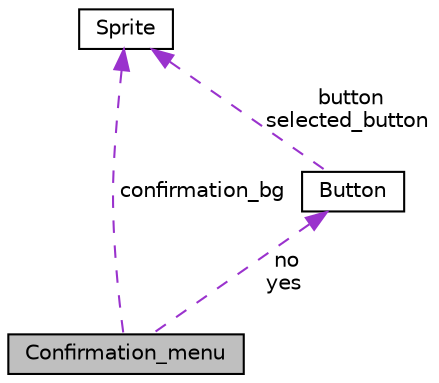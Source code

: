 digraph "Confirmation_menu"
{
 // LATEX_PDF_SIZE
  edge [fontname="Helvetica",fontsize="10",labelfontname="Helvetica",labelfontsize="10"];
  node [fontname="Helvetica",fontsize="10",shape=record];
  Node1 [label="Confirmation_menu",height=0.2,width=0.4,color="black", fillcolor="grey75", style="filled", fontcolor="black",tooltip=" "];
  Node2 -> Node1 [dir="back",color="darkorchid3",fontsize="10",style="dashed",label=" confirmation_bg" ,fontname="Helvetica"];
  Node2 [label="Sprite",height=0.2,width=0.4,color="black", fillcolor="white", style="filled",URL="$struct_sprite.html",tooltip=" "];
  Node3 -> Node1 [dir="back",color="darkorchid3",fontsize="10",style="dashed",label=" no\nyes" ,fontname="Helvetica"];
  Node3 [label="Button",height=0.2,width=0.4,color="black", fillcolor="white", style="filled",URL="$struct_button.html",tooltip=" "];
  Node2 -> Node3 [dir="back",color="darkorchid3",fontsize="10",style="dashed",label=" button\nselected_button" ,fontname="Helvetica"];
}

